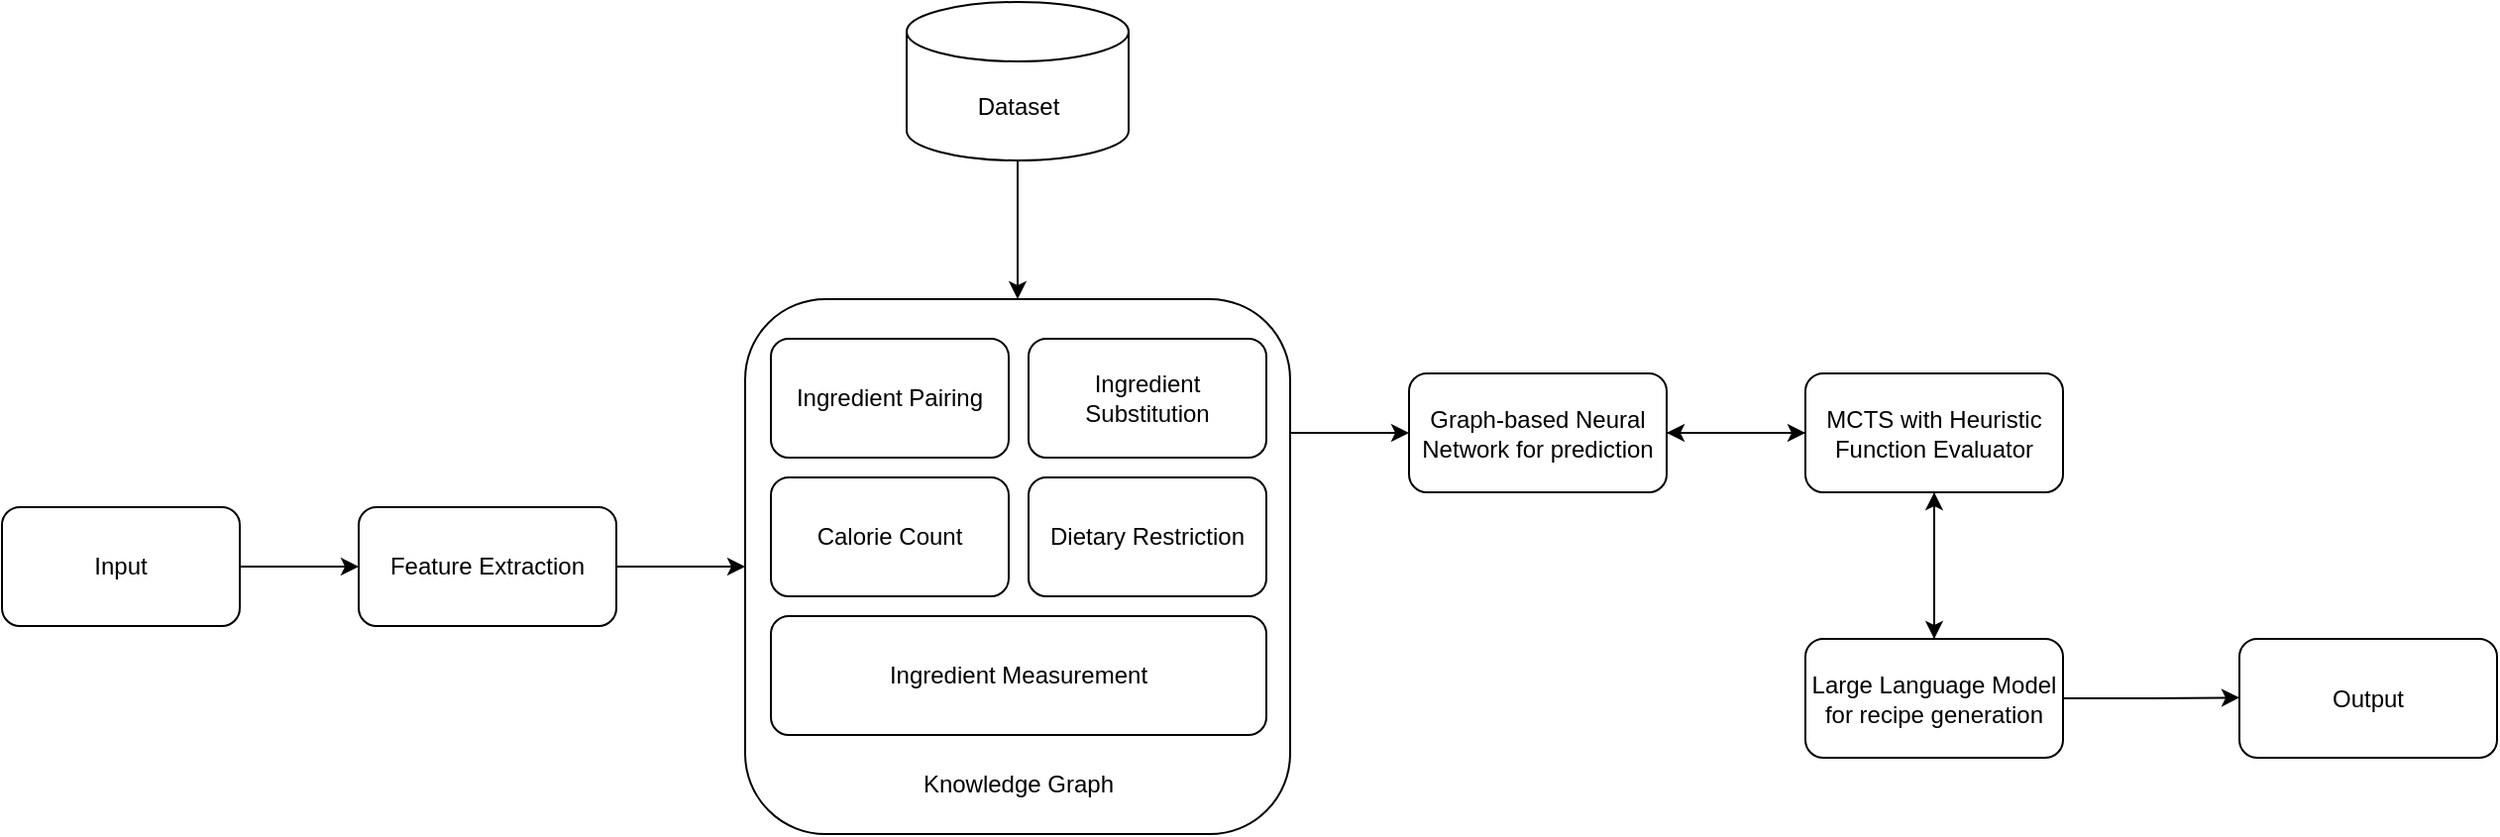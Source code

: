 <mxfile version="24.4.9" type="github">
  <diagram name="Page-1" id="WKiQ4ZJjj3jKp8pEJqKA">
    <mxGraphModel dx="1520" dy="854" grid="1" gridSize="10" guides="1" tooltips="1" connect="1" arrows="1" fold="1" page="1" pageScale="1" pageWidth="850" pageHeight="1100" math="0" shadow="0">
      <root>
        <mxCell id="0" />
        <mxCell id="1" parent="0" />
        <mxCell id="e_V1dfJK_9WuO3395_Ni-2" value="Input" style="rounded=1;whiteSpace=wrap;html=1;" vertex="1" parent="1">
          <mxGeometry x="50" y="285" width="120" height="60" as="geometry" />
        </mxCell>
        <mxCell id="e_V1dfJK_9WuO3395_Ni-9" style="edgeStyle=orthogonalEdgeStyle;rounded=0;orthogonalLoop=1;jettySize=auto;html=1;exitX=1;exitY=0.5;exitDx=0;exitDy=0;entryX=0;entryY=0.5;entryDx=0;entryDy=0;" edge="1" parent="1" source="e_V1dfJK_9WuO3395_Ni-5" target="e_V1dfJK_9WuO3395_Ni-7">
          <mxGeometry relative="1" as="geometry" />
        </mxCell>
        <mxCell id="e_V1dfJK_9WuO3395_Ni-5" value="Feature Extraction" style="rounded=1;whiteSpace=wrap;html=1;" vertex="1" parent="1">
          <mxGeometry x="230" y="285" width="130" height="60" as="geometry" />
        </mxCell>
        <mxCell id="e_V1dfJK_9WuO3395_Ni-6" value="" style="endArrow=classic;html=1;rounded=0;exitX=1;exitY=0.5;exitDx=0;exitDy=0;entryX=0;entryY=0.5;entryDx=0;entryDy=0;" edge="1" parent="1" source="e_V1dfJK_9WuO3395_Ni-2" target="e_V1dfJK_9WuO3395_Ni-5">
          <mxGeometry width="50" height="50" relative="1" as="geometry">
            <mxPoint x="220" y="340" as="sourcePoint" />
            <mxPoint x="270" y="290" as="targetPoint" />
          </mxGeometry>
        </mxCell>
        <mxCell id="e_V1dfJK_9WuO3395_Ni-30" style="edgeStyle=orthogonalEdgeStyle;rounded=0;orthogonalLoop=1;jettySize=auto;html=1;exitX=1;exitY=0.25;exitDx=0;exitDy=0;" edge="1" parent="1" source="e_V1dfJK_9WuO3395_Ni-7" target="e_V1dfJK_9WuO3395_Ni-29">
          <mxGeometry relative="1" as="geometry" />
        </mxCell>
        <mxCell id="e_V1dfJK_9WuO3395_Ni-7" value="" style="rounded=1;whiteSpace=wrap;html=1;" vertex="1" parent="1">
          <mxGeometry x="425" y="180" width="275" height="270" as="geometry" />
        </mxCell>
        <mxCell id="e_V1dfJK_9WuO3395_Ni-10" value="Ingredient Pairing" style="rounded=1;whiteSpace=wrap;html=1;" vertex="1" parent="1">
          <mxGeometry x="438" y="200" width="120" height="60" as="geometry" />
        </mxCell>
        <mxCell id="e_V1dfJK_9WuO3395_Ni-11" value="Ingredient Substitution" style="rounded=1;whiteSpace=wrap;html=1;" vertex="1" parent="1">
          <mxGeometry x="568" y="200" width="120" height="60" as="geometry" />
        </mxCell>
        <mxCell id="e_V1dfJK_9WuO3395_Ni-12" value="Dietary Restriction" style="rounded=1;whiteSpace=wrap;html=1;" vertex="1" parent="1">
          <mxGeometry x="568" y="270" width="120" height="60" as="geometry" />
        </mxCell>
        <mxCell id="e_V1dfJK_9WuO3395_Ni-13" value="Calorie Count" style="rounded=1;whiteSpace=wrap;html=1;" vertex="1" parent="1">
          <mxGeometry x="438" y="270" width="120" height="60" as="geometry" />
        </mxCell>
        <mxCell id="e_V1dfJK_9WuO3395_Ni-14" value="Ingredient Measurement" style="rounded=1;whiteSpace=wrap;html=1;" vertex="1" parent="1">
          <mxGeometry x="438" y="340" width="250" height="60" as="geometry" />
        </mxCell>
        <mxCell id="e_V1dfJK_9WuO3395_Ni-15" value="Knowledge Graph" style="text;html=1;align=center;verticalAlign=middle;whiteSpace=wrap;rounded=0;" vertex="1" parent="1">
          <mxGeometry x="482.5" y="410" width="160" height="30" as="geometry" />
        </mxCell>
        <mxCell id="e_V1dfJK_9WuO3395_Ni-19" style="edgeStyle=orthogonalEdgeStyle;rounded=0;orthogonalLoop=1;jettySize=auto;html=1;exitX=0.5;exitY=1;exitDx=0;exitDy=0;exitPerimeter=0;entryX=0.5;entryY=0;entryDx=0;entryDy=0;" edge="1" parent="1" source="e_V1dfJK_9WuO3395_Ni-18" target="e_V1dfJK_9WuO3395_Ni-7">
          <mxGeometry relative="1" as="geometry" />
        </mxCell>
        <mxCell id="e_V1dfJK_9WuO3395_Ni-18" value="Dataset" style="shape=cylinder3;whiteSpace=wrap;html=1;boundedLbl=1;backgroundOutline=1;size=15;" vertex="1" parent="1">
          <mxGeometry x="506.5" y="30" width="112" height="80" as="geometry" />
        </mxCell>
        <mxCell id="e_V1dfJK_9WuO3395_Ni-25" style="edgeStyle=orthogonalEdgeStyle;rounded=0;orthogonalLoop=1;jettySize=auto;html=1;exitX=0.5;exitY=1;exitDx=0;exitDy=0;entryX=0.5;entryY=0;entryDx=0;entryDy=0;" edge="1" parent="1" source="e_V1dfJK_9WuO3395_Ni-22" target="e_V1dfJK_9WuO3395_Ni-23">
          <mxGeometry relative="1" as="geometry" />
        </mxCell>
        <mxCell id="e_V1dfJK_9WuO3395_Ni-22" value="MCTS with Heuristic Function Evaluator" style="rounded=1;whiteSpace=wrap;html=1;" vertex="1" parent="1">
          <mxGeometry x="960" y="217.5" width="130" height="60" as="geometry" />
        </mxCell>
        <mxCell id="e_V1dfJK_9WuO3395_Ni-26" style="edgeStyle=orthogonalEdgeStyle;rounded=0;orthogonalLoop=1;jettySize=auto;html=1;exitX=0.5;exitY=0;exitDx=0;exitDy=0;entryX=0.5;entryY=1;entryDx=0;entryDy=0;" edge="1" parent="1" source="e_V1dfJK_9WuO3395_Ni-23" target="e_V1dfJK_9WuO3395_Ni-22">
          <mxGeometry relative="1" as="geometry" />
        </mxCell>
        <mxCell id="e_V1dfJK_9WuO3395_Ni-27" style="edgeStyle=orthogonalEdgeStyle;rounded=0;orthogonalLoop=1;jettySize=auto;html=1;exitX=1;exitY=0.5;exitDx=0;exitDy=0;" edge="1" parent="1" source="e_V1dfJK_9WuO3395_Ni-23">
          <mxGeometry relative="1" as="geometry">
            <mxPoint x="1179" y="381.167" as="targetPoint" />
          </mxGeometry>
        </mxCell>
        <mxCell id="e_V1dfJK_9WuO3395_Ni-23" value="Large Language Model for recipe generation" style="rounded=1;whiteSpace=wrap;html=1;" vertex="1" parent="1">
          <mxGeometry x="960" y="351.5" width="130" height="60" as="geometry" />
        </mxCell>
        <mxCell id="e_V1dfJK_9WuO3395_Ni-28" value="Output" style="rounded=1;whiteSpace=wrap;html=1;" vertex="1" parent="1">
          <mxGeometry x="1179" y="351.5" width="130" height="60" as="geometry" />
        </mxCell>
        <mxCell id="e_V1dfJK_9WuO3395_Ni-31" style="edgeStyle=orthogonalEdgeStyle;rounded=0;orthogonalLoop=1;jettySize=auto;html=1;exitX=1;exitY=0.5;exitDx=0;exitDy=0;entryX=0;entryY=0.5;entryDx=0;entryDy=0;" edge="1" parent="1" source="e_V1dfJK_9WuO3395_Ni-29" target="e_V1dfJK_9WuO3395_Ni-22">
          <mxGeometry relative="1" as="geometry" />
        </mxCell>
        <mxCell id="e_V1dfJK_9WuO3395_Ni-29" value="Graph-based Neural Network for prediction" style="rounded=1;whiteSpace=wrap;html=1;" vertex="1" parent="1">
          <mxGeometry x="760" y="217.5" width="130" height="60" as="geometry" />
        </mxCell>
        <mxCell id="e_V1dfJK_9WuO3395_Ni-32" style="edgeStyle=orthogonalEdgeStyle;rounded=0;orthogonalLoop=1;jettySize=auto;html=1;exitX=0;exitY=0.5;exitDx=0;exitDy=0;entryX=1;entryY=0.5;entryDx=0;entryDy=0;" edge="1" parent="1" source="e_V1dfJK_9WuO3395_Ni-22" target="e_V1dfJK_9WuO3395_Ni-29">
          <mxGeometry relative="1" as="geometry">
            <mxPoint x="900" y="257" as="sourcePoint" />
            <mxPoint x="970" y="257" as="targetPoint" />
          </mxGeometry>
        </mxCell>
      </root>
    </mxGraphModel>
  </diagram>
</mxfile>
